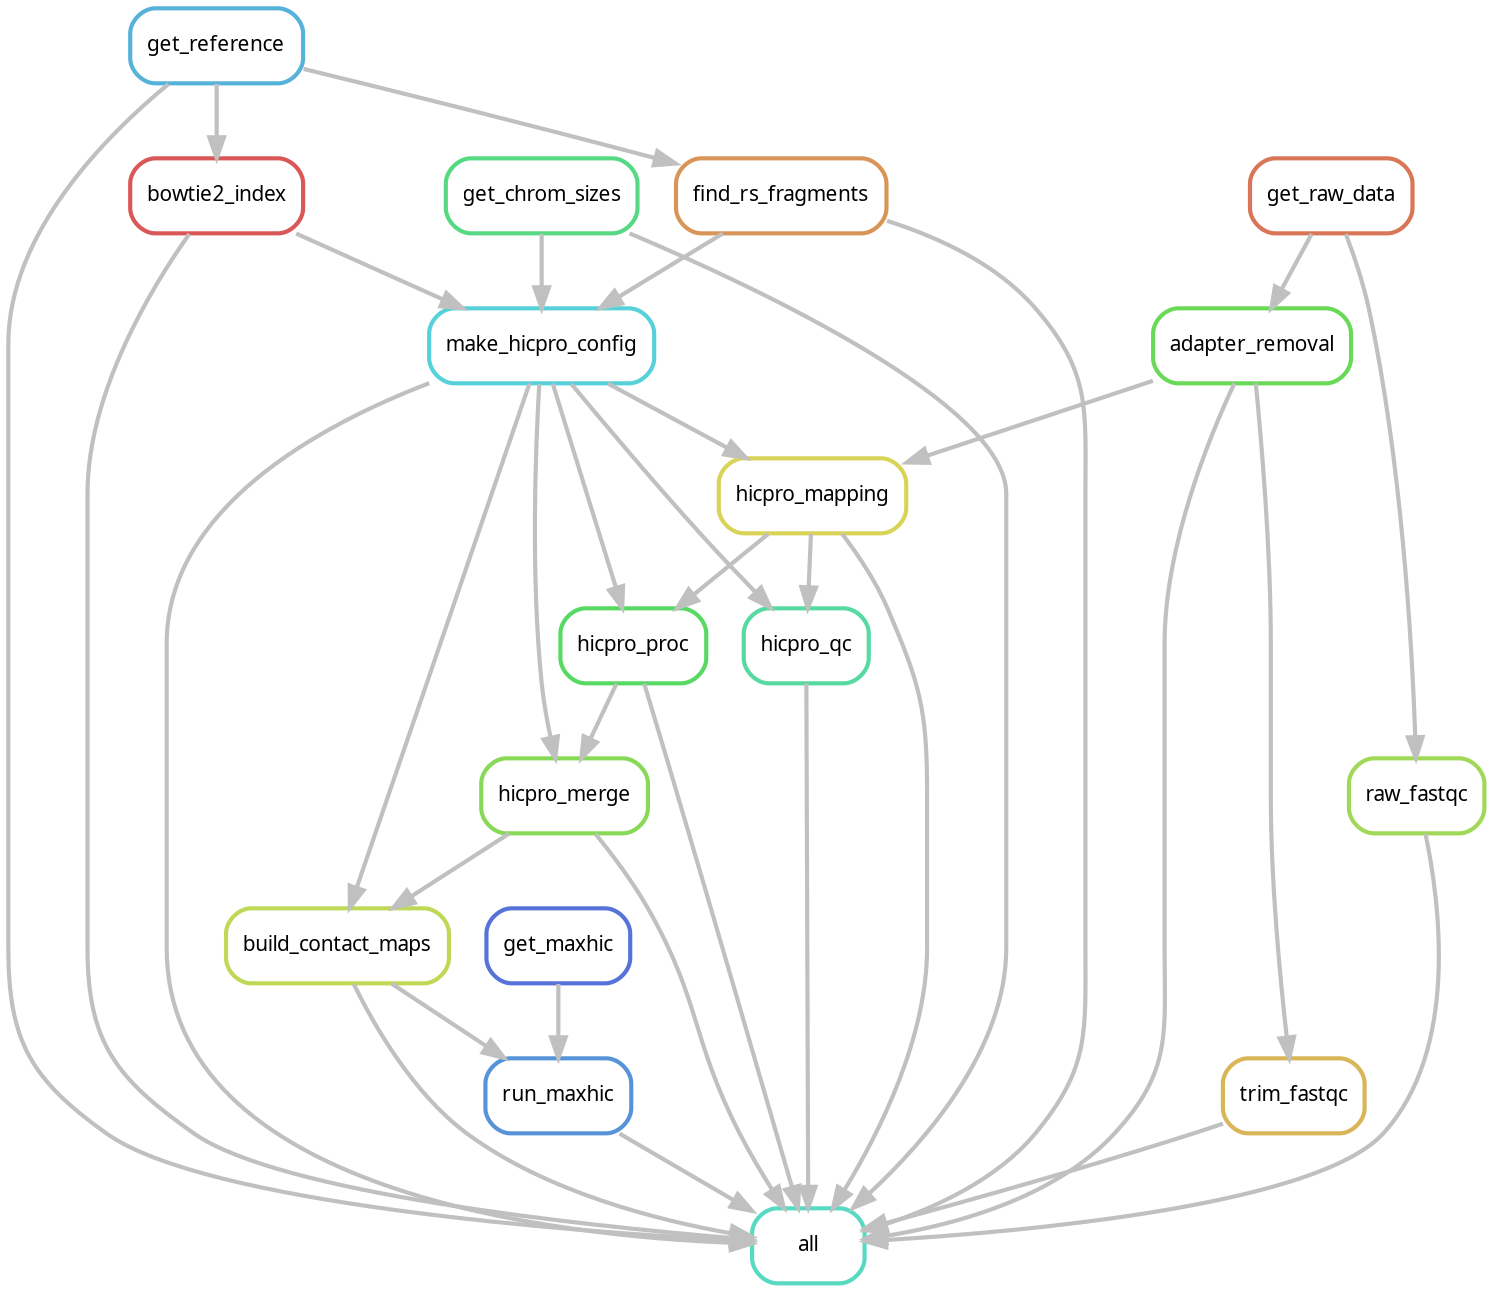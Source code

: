 digraph snakemake_dag {
    graph[bgcolor=white, margin=0];
    node[shape=box, style=rounded, fontname=sans,                 fontsize=10, penwidth=2];
    edge[penwidth=2, color=grey];
	0[label = "all", color = "0.47 0.6 0.85", style="rounded"];
	1[label = "build_contact_maps", color = "0.20 0.6 0.85", style="rounded"];
	2[label = "bowtie2_index", color = "0.00 0.6 0.85", style="rounded"];
	3[label = "make_hicpro_config", color = "0.51 0.6 0.85", style="rounded"];
	4[label = "hicpro_mapping", color = "0.16 0.6 0.85", style="rounded"];
	5[label = "hicpro_proc", color = "0.35 0.6 0.85", style="rounded"];
	6[label = "hicpro_merge", color = "0.27 0.6 0.85", style="rounded"];
	7[label = "find_rs_fragments", color = "0.08 0.6 0.85", style="rounded"];
	8[label = "trim_fastqc", color = "0.12 0.6 0.85", style="rounded"];
	9[label = "adapter_removal", color = "0.31 0.6 0.85", style="rounded"];
	10[label = "raw_fastqc", color = "0.24 0.6 0.85", style="rounded"];
	11[label = "run_maxhic", color = "0.59 0.6 0.85", style="rounded"];
	12[label = "get_chrom_sizes", color = "0.39 0.6 0.85", style="rounded"];
	13[label = "hicpro_qc", color = "0.43 0.6 0.85", style="rounded"];
	14[label = "get_reference", color = "0.55 0.6 0.85", style="rounded"];
	15[label = "get_raw_data", color = "0.04 0.6 0.85", style="rounded"];
	16[label = "get_maxhic", color = "0.63 0.6 0.85", style="rounded"];
	2 -> 0
	14 -> 0
	7 -> 0
	4 -> 0
	8 -> 0
	1 -> 0
	10 -> 0
	6 -> 0
	5 -> 0
	9 -> 0
	12 -> 0
	13 -> 0
	3 -> 0
	11 -> 0
	6 -> 1
	3 -> 1
	14 -> 2
	2 -> 3
	12 -> 3
	7 -> 3
	9 -> 4
	3 -> 4
	4 -> 5
	3 -> 5
	5 -> 6
	3 -> 6
	14 -> 7
	9 -> 8
	15 -> 9
	15 -> 10
	1 -> 11
	16 -> 11
	4 -> 13
	3 -> 13
}            
